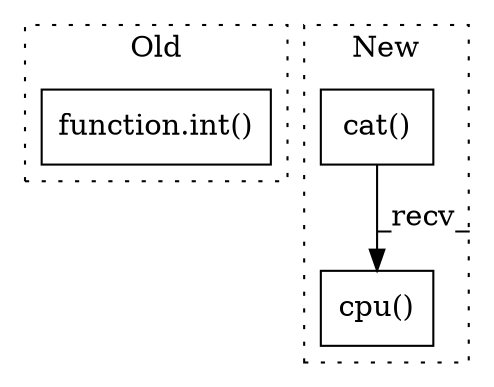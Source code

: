 digraph G {
subgraph cluster0 {
1 [label="function.int()" a="75" s="14110,14133" l="4,1" shape="box"];
label = "Old";
style="dotted";
}
subgraph cluster1 {
2 [label="cpu()" a="75" s="14119" l="255" shape="box"];
3 [label="cat()" a="75" s="14119,14316" l="39,27" shape="box"];
label = "New";
style="dotted";
}
3 -> 2 [label="_recv_"];
}